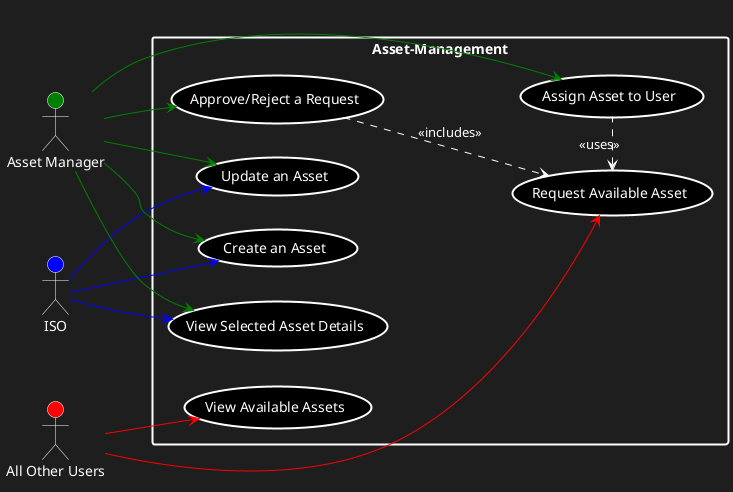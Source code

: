 @startuml
skinparam backgroundColor #1e1e1e
left to right direction
actor "Asset Manager" as am #green;text:white;line:white
actor "ISO" as iso #blue;text:white;line:white
actor "All Other Users" as user #red;text:white;line:white
rectangle Asset-Management #text:white;line.bold;line:white {
  usecase "Create an Asset" as UC1 #black;text:white;line.bold;line:white
  usecase "Update an Asset" as UC2 #black;text:white;line.bold;line:white
  usecase "Assign Asset to User" as UC3 #black;text:white;line.bold;line:white
  usecase "View Available Assets" as UC4 #black;text:white;line.bold;line:white
  usecase "Request Available Asset" as UC5 #black;text:white;line.bold;line:white
  usecase "Approve/Reject a Request" as UC6 #black;text:white;line.bold;line:white
  usecase "View Selected Asset Details" as UC7 #black;text:white;line.bold;line:white
}
iso -[#blue]-> UC1
iso -[#blue]-> UC2
iso -[#blue]-> UC7
am -[#green]-> UC1
am -[#green]-> UC2
am -[#green]-> UC3
am -[#green]-> UC6
am -[#green]-> UC7
user -[#red]-> UC4
user -[#red]-> UC5
UC5 <. (UC3) #line:white;text:white : <<uses>>
UC6 ..> (UC5) #line:white;text:white : <<includes>>
@enduml